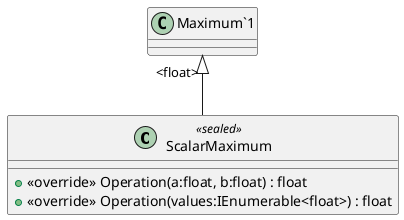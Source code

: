 @startuml
class ScalarMaximum <<sealed>> {
    + <<override>> Operation(a:float, b:float) : float
    + <<override>> Operation(values:IEnumerable<float>) : float
}
"Maximum`1" "<float>" <|-- ScalarMaximum
@enduml
